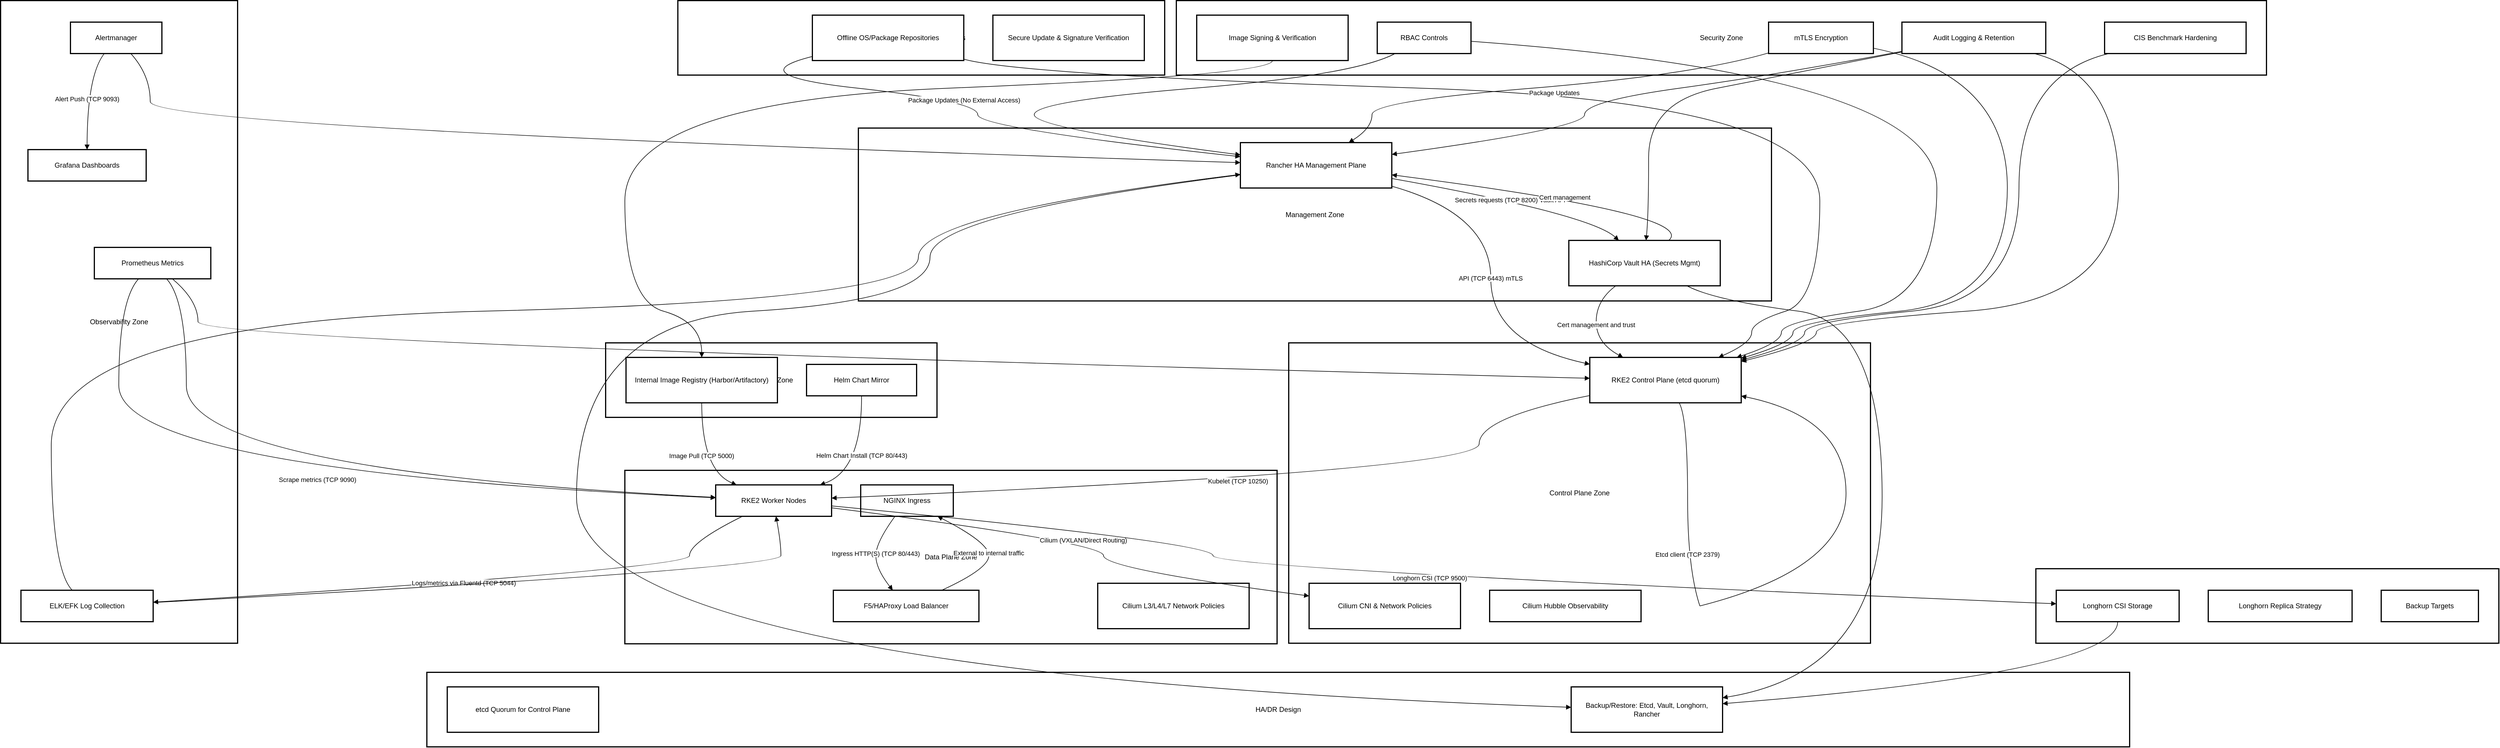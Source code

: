 <mxfile version="28.1.2">
  <diagram name="Page-1" id="zdP23MGmKvoArz4OWBMM">
    <mxGraphModel dx="2246" dy="1654" grid="1" gridSize="10" guides="1" tooltips="1" connect="1" arrows="1" fold="1" page="1" pageScale="1" pageWidth="827" pageHeight="1169" math="0" shadow="0">
      <root>
        <mxCell id="0" />
        <mxCell id="1" parent="0" />
        <mxCell id="EC-11Qngtj6BY5DOfsQv-1" value="HA/DR Design" style="whiteSpace=wrap;strokeWidth=2;" vertex="1" parent="1">
          <mxGeometry x="752" y="1174" width="2924" height="128" as="geometry" />
        </mxCell>
        <mxCell id="EC-11Qngtj6BY5DOfsQv-2" value="Offline External Repositories" style="whiteSpace=wrap;strokeWidth=2;" vertex="1" parent="1">
          <mxGeometry x="1183" y="20" width="836" height="128" as="geometry" />
        </mxCell>
        <mxCell id="EC-11Qngtj6BY5DOfsQv-3" value="Registry Zone" style="whiteSpace=wrap;strokeWidth=2;" vertex="1" parent="1">
          <mxGeometry x="1059" y="608" width="569" height="128" as="geometry" />
        </mxCell>
        <mxCell id="EC-11Qngtj6BY5DOfsQv-4" value="Security Zone" style="whiteSpace=wrap;strokeWidth=2;" vertex="1" parent="1">
          <mxGeometry x="2039" y="20" width="1872" height="128" as="geometry" />
        </mxCell>
        <mxCell id="EC-11Qngtj6BY5DOfsQv-5" value="Observability Zone" style="whiteSpace=wrap;strokeWidth=2;" vertex="1" parent="1">
          <mxGeometry x="20" y="20" width="407" height="1104" as="geometry" />
        </mxCell>
        <mxCell id="EC-11Qngtj6BY5DOfsQv-6" value="Storage Zone" style="whiteSpace=wrap;strokeWidth=2;" vertex="1" parent="1">
          <mxGeometry x="3515" y="996" width="795" height="128" as="geometry" />
        </mxCell>
        <mxCell id="EC-11Qngtj6BY5DOfsQv-7" value="Data Plane Zone" style="whiteSpace=wrap;strokeWidth=2;" vertex="1" parent="1">
          <mxGeometry x="1092" y="827" width="1120" height="298" as="geometry" />
        </mxCell>
        <mxCell id="EC-11Qngtj6BY5DOfsQv-8" value="Control Plane Zone" style="whiteSpace=wrap;strokeWidth=2;" vertex="1" parent="1">
          <mxGeometry x="2232" y="608" width="999" height="516" as="geometry" />
        </mxCell>
        <mxCell id="EC-11Qngtj6BY5DOfsQv-9" value="Management Zone" style="whiteSpace=wrap;strokeWidth=2;" vertex="1" parent="1">
          <mxGeometry x="1493" y="239" width="1568" height="297" as="geometry" />
        </mxCell>
        <mxCell id="EC-11Qngtj6BY5DOfsQv-10" value="Rancher HA Management Plane" style="whiteSpace=wrap;strokeWidth=2;" vertex="1" parent="1">
          <mxGeometry x="2149" y="264" width="260" height="78" as="geometry" />
        </mxCell>
        <mxCell id="EC-11Qngtj6BY5DOfsQv-11" value="HashiCorp Vault HA (Secrets Mgmt)" style="whiteSpace=wrap;strokeWidth=2;" vertex="1" parent="1">
          <mxGeometry x="2713" y="432" width="260" height="78" as="geometry" />
        </mxCell>
        <mxCell id="EC-11Qngtj6BY5DOfsQv-12" value="RKE2 Control Plane (etcd quorum)" style="whiteSpace=wrap;strokeWidth=2;" vertex="1" parent="1">
          <mxGeometry x="2749" y="633" width="260" height="78" as="geometry" />
        </mxCell>
        <mxCell id="EC-11Qngtj6BY5DOfsQv-13" value="Cilium CNI &amp; Network Policies" style="whiteSpace=wrap;strokeWidth=2;" vertex="1" parent="1">
          <mxGeometry x="2267" y="1021" width="260" height="78" as="geometry" />
        </mxCell>
        <mxCell id="EC-11Qngtj6BY5DOfsQv-14" value="Cilium Hubble Observability" style="whiteSpace=wrap;strokeWidth=2;" vertex="1" parent="1">
          <mxGeometry x="2577" y="1033" width="260" height="54" as="geometry" />
        </mxCell>
        <mxCell id="EC-11Qngtj6BY5DOfsQv-15" value="RKE2 Worker Nodes" style="whiteSpace=wrap;strokeWidth=2;" vertex="1" parent="1">
          <mxGeometry x="1248" y="852" width="199" height="54" as="geometry" />
        </mxCell>
        <mxCell id="EC-11Qngtj6BY5DOfsQv-16" value="NGINX Ingress" style="whiteSpace=wrap;strokeWidth=2;" vertex="1" parent="1">
          <mxGeometry x="1497" y="852" width="159" height="54" as="geometry" />
        </mxCell>
        <mxCell id="EC-11Qngtj6BY5DOfsQv-17" value="F5/HAProxy Load Balancer" style="whiteSpace=wrap;strokeWidth=2;" vertex="1" parent="1">
          <mxGeometry x="1450" y="1033" width="250" height="54" as="geometry" />
        </mxCell>
        <mxCell id="EC-11Qngtj6BY5DOfsQv-18" value="Cilium L3/L4/L7 Network Policies" style="whiteSpace=wrap;strokeWidth=2;" vertex="1" parent="1">
          <mxGeometry x="1904" y="1021" width="260" height="78" as="geometry" />
        </mxCell>
        <mxCell id="EC-11Qngtj6BY5DOfsQv-19" value="Longhorn CSI Storage" style="whiteSpace=wrap;strokeWidth=2;" vertex="1" parent="1">
          <mxGeometry x="3550" y="1033" width="211" height="54" as="geometry" />
        </mxCell>
        <mxCell id="EC-11Qngtj6BY5DOfsQv-20" value="Longhorn Replica Strategy" style="whiteSpace=wrap;strokeWidth=2;" vertex="1" parent="1">
          <mxGeometry x="3811" y="1033" width="247" height="54" as="geometry" />
        </mxCell>
        <mxCell id="EC-11Qngtj6BY5DOfsQv-21" value="Backup Targets" style="whiteSpace=wrap;strokeWidth=2;" vertex="1" parent="1">
          <mxGeometry x="4108" y="1033" width="167" height="54" as="geometry" />
        </mxCell>
        <mxCell id="EC-11Qngtj6BY5DOfsQv-22" value="Prometheus Metrics" style="whiteSpace=wrap;strokeWidth=2;" vertex="1" parent="1">
          <mxGeometry x="181" y="444" width="200" height="54" as="geometry" />
        </mxCell>
        <mxCell id="EC-11Qngtj6BY5DOfsQv-23" value="Alertmanager" style="whiteSpace=wrap;strokeWidth=2;" vertex="1" parent="1">
          <mxGeometry x="140" y="57" width="157" height="54" as="geometry" />
        </mxCell>
        <mxCell id="EC-11Qngtj6BY5DOfsQv-24" value="Grafana Dashboards" style="whiteSpace=wrap;strokeWidth=2;" vertex="1" parent="1">
          <mxGeometry x="67" y="276" width="203" height="54" as="geometry" />
        </mxCell>
        <mxCell id="EC-11Qngtj6BY5DOfsQv-25" value="ELK/EFK Log Collection" style="whiteSpace=wrap;strokeWidth=2;" vertex="1" parent="1">
          <mxGeometry x="55" y="1033" width="227" height="54" as="geometry" />
        </mxCell>
        <mxCell id="EC-11Qngtj6BY5DOfsQv-26" value="RBAC Controls" style="whiteSpace=wrap;strokeWidth=2;" vertex="1" parent="1">
          <mxGeometry x="2384" y="57" width="161" height="54" as="geometry" />
        </mxCell>
        <mxCell id="EC-11Qngtj6BY5DOfsQv-27" value="mTLS Encryption" style="whiteSpace=wrap;strokeWidth=2;" vertex="1" parent="1">
          <mxGeometry x="3056" y="57" width="180" height="54" as="geometry" />
        </mxCell>
        <mxCell id="EC-11Qngtj6BY5DOfsQv-28" value="Image Signing &amp; Verification" style="whiteSpace=wrap;strokeWidth=2;" vertex="1" parent="1">
          <mxGeometry x="2074" y="45" width="260" height="78" as="geometry" />
        </mxCell>
        <mxCell id="EC-11Qngtj6BY5DOfsQv-29" value="CIS Benchmark Hardening" style="whiteSpace=wrap;strokeWidth=2;" vertex="1" parent="1">
          <mxGeometry x="3633" y="57" width="243" height="54" as="geometry" />
        </mxCell>
        <mxCell id="EC-11Qngtj6BY5DOfsQv-30" value="Audit Logging &amp; Retention" style="whiteSpace=wrap;strokeWidth=2;" vertex="1" parent="1">
          <mxGeometry x="3285" y="57" width="247" height="54" as="geometry" />
        </mxCell>
        <mxCell id="EC-11Qngtj6BY5DOfsQv-31" value="Internal Image Registry (Harbor/Artifactory)" style="whiteSpace=wrap;strokeWidth=2;" vertex="1" parent="1">
          <mxGeometry x="1094" y="633" width="260" height="78" as="geometry" />
        </mxCell>
        <mxCell id="EC-11Qngtj6BY5DOfsQv-32" value="Helm Chart Mirror" style="whiteSpace=wrap;strokeWidth=2;" vertex="1" parent="1">
          <mxGeometry x="1404" y="645" width="189" height="54" as="geometry" />
        </mxCell>
        <mxCell id="EC-11Qngtj6BY5DOfsQv-33" value="Offline OS/Package Repositories" style="whiteSpace=wrap;strokeWidth=2;" vertex="1" parent="1">
          <mxGeometry x="1414" y="45" width="260" height="78" as="geometry" />
        </mxCell>
        <mxCell id="EC-11Qngtj6BY5DOfsQv-34" value="Secure Update &amp; Signature Verification" style="whiteSpace=wrap;strokeWidth=2;" vertex="1" parent="1">
          <mxGeometry x="1724" y="45" width="260" height="78" as="geometry" />
        </mxCell>
        <mxCell id="EC-11Qngtj6BY5DOfsQv-35" value="etcd Quorum for Control Plane" style="whiteSpace=wrap;strokeWidth=2;" vertex="1" parent="1">
          <mxGeometry x="787" y="1199" width="260" height="78" as="geometry" />
        </mxCell>
        <mxCell id="EC-11Qngtj6BY5DOfsQv-36" value="Backup/Restore: Etcd, Vault, Longhorn, Rancher" style="whiteSpace=wrap;strokeWidth=2;" vertex="1" parent="1">
          <mxGeometry x="2717" y="1199" width="260" height="78" as="geometry" />
        </mxCell>
        <mxCell id="EC-11Qngtj6BY5DOfsQv-37" value="" style="whiteSpace=wrap;strokeWidth=2;" vertex="1" parent="1">
          <mxGeometry x="2917" y="879" as="geometry" />
        </mxCell>
        <mxCell id="EC-11Qngtj6BY5DOfsQv-38" value="" style="whiteSpace=wrap;strokeWidth=2;" vertex="1" parent="1">
          <mxGeometry x="2938" y="1060" as="geometry" />
        </mxCell>
        <mxCell id="EC-11Qngtj6BY5DOfsQv-39" value="API (TCP 6443) mTLS" style="curved=1;startArrow=none;endArrow=block;exitX=1;exitY=0.96;entryX=0;entryY=0.15;rounded=0;" edge="1" parent="1" source="EC-11Qngtj6BY5DOfsQv-10" target="EC-11Qngtj6BY5DOfsQv-12">
          <mxGeometry relative="1" as="geometry">
            <Array as="points">
              <mxPoint x="2579" y="387" />
              <mxPoint x="2579" y="608" />
            </Array>
          </mxGeometry>
        </mxCell>
        <mxCell id="EC-11Qngtj6BY5DOfsQv-40" value="" style="curved=1;startArrow=none;endArrow=none;exitX=0.59;exitY=1;entryX=-Infinity;entryY=-Infinity;rounded=0;" edge="1" parent="1" source="EC-11Qngtj6BY5DOfsQv-12" target="EC-11Qngtj6BY5DOfsQv-37">
          <mxGeometry relative="1" as="geometry">
            <Array as="points">
              <mxPoint x="2917" y="736" />
            </Array>
          </mxGeometry>
        </mxCell>
        <mxCell id="EC-11Qngtj6BY5DOfsQv-41" value="Etcd client (TCP 2379)" style="curved=1;startArrow=none;endArrow=none;exitX=-Infinity;exitY=-Infinity;entryX=Infinity;entryY=Infinity;rounded=0;" edge="1" parent="1" source="EC-11Qngtj6BY5DOfsQv-37" target="EC-11Qngtj6BY5DOfsQv-38">
          <mxGeometry relative="1" as="geometry">
            <Array as="points">
              <mxPoint x="2917" y="996" />
            </Array>
          </mxGeometry>
        </mxCell>
        <mxCell id="EC-11Qngtj6BY5DOfsQv-42" value="" style="curved=1;startArrow=none;endArrow=block;exitX=Infinity;exitY=Infinity;entryX=1;entryY=0.85;rounded=0;" edge="1" parent="1" source="EC-11Qngtj6BY5DOfsQv-38" target="EC-11Qngtj6BY5DOfsQv-12">
          <mxGeometry relative="1" as="geometry">
            <Array as="points">
              <mxPoint x="3189" y="996" />
              <mxPoint x="3189" y="736" />
            </Array>
          </mxGeometry>
        </mxCell>
        <mxCell id="EC-11Qngtj6BY5DOfsQv-43" value="Kubelet (TCP 10250)" style="curved=1;startArrow=none;endArrow=block;exitX=0;exitY=0.84;entryX=1;entryY=0.42;rounded=0;" edge="1" parent="1" source="EC-11Qngtj6BY5DOfsQv-12" target="EC-11Qngtj6BY5DOfsQv-15">
          <mxGeometry relative="1" as="geometry">
            <Array as="points">
              <mxPoint x="2559" y="736" />
              <mxPoint x="2559" y="827" />
            </Array>
          </mxGeometry>
        </mxCell>
        <mxCell id="EC-11Qngtj6BY5DOfsQv-44" value="Cilium (VXLAN/Direct Routing)" style="curved=1;startArrow=none;endArrow=block;exitX=1;exitY=0.73;entryX=0;entryY=0.28;rounded=0;" edge="1" parent="1" source="EC-11Qngtj6BY5DOfsQv-15" target="EC-11Qngtj6BY5DOfsQv-13">
          <mxGeometry relative="1" as="geometry">
            <Array as="points">
              <mxPoint x="1914" y="951" />
              <mxPoint x="1914" y="996" />
            </Array>
          </mxGeometry>
        </mxCell>
        <mxCell id="EC-11Qngtj6BY5DOfsQv-45" value="Longhorn CSI (TCP 9500)" style="curved=1;startArrow=none;endArrow=block;exitX=1;exitY=0.67;entryX=0;entryY=0.43;rounded=0;" edge="1" parent="1" source="EC-11Qngtj6BY5DOfsQv-15" target="EC-11Qngtj6BY5DOfsQv-19">
          <mxGeometry relative="1" as="geometry">
            <Array as="points">
              <mxPoint x="2102" y="951" />
              <mxPoint x="2102" y="996" />
            </Array>
          </mxGeometry>
        </mxCell>
        <mxCell id="EC-11Qngtj6BY5DOfsQv-46" value="Logs/metrics via Fluentd (TCP 5044)" style="curved=1;startArrow=none;endArrow=block;exitX=0.23;exitY=1;entryX=1;entryY=0.38;rounded=0;" edge="1" parent="1" source="EC-11Qngtj6BY5DOfsQv-15" target="EC-11Qngtj6BY5DOfsQv-25">
          <mxGeometry relative="1" as="geometry">
            <Array as="points">
              <mxPoint x="1203" y="951" />
              <mxPoint x="1203" y="996" />
            </Array>
          </mxGeometry>
        </mxCell>
        <mxCell id="EC-11Qngtj6BY5DOfsQv-47" value="Scrape metrics (TCP 9090)" style="curved=1;startArrow=none;endArrow=block;exitX=0.38;exitY=1;entryX=0;entryY=0.41;rounded=0;" edge="1" parent="1" source="EC-11Qngtj6BY5DOfsQv-22" target="EC-11Qngtj6BY5DOfsQv-15">
          <mxGeometry relative="1" as="geometry">
            <Array as="points">
              <mxPoint x="223" y="535" />
              <mxPoint x="223" y="827" />
            </Array>
          </mxGeometry>
        </mxCell>
        <mxCell id="EC-11Qngtj6BY5DOfsQv-48" value="Alert Push (TCP 9093)" style="curved=1;startArrow=none;endArrow=block;exitX=0.37;exitY=1;entryX=0.5;entryY=-0.01;rounded=0;" edge="1" parent="1" source="EC-11Qngtj6BY5DOfsQv-23" target="EC-11Qngtj6BY5DOfsQv-24">
          <mxGeometry relative="1" as="geometry">
            <Array as="points">
              <mxPoint x="169" y="148" />
            </Array>
          </mxGeometry>
        </mxCell>
        <mxCell id="EC-11Qngtj6BY5DOfsQv-49" value="Ingress HTTP(S) (TCP 80/443)" style="curved=1;startArrow=none;endArrow=block;exitX=0.37;exitY=1;entryX=0.41;entryY=0.01;rounded=0;" edge="1" parent="1" source="EC-11Qngtj6BY5DOfsQv-16" target="EC-11Qngtj6BY5DOfsQv-17">
          <mxGeometry relative="1" as="geometry">
            <Array as="points">
              <mxPoint x="1523" y="951" />
              <mxPoint x="1523" y="996" />
            </Array>
          </mxGeometry>
        </mxCell>
        <mxCell id="EC-11Qngtj6BY5DOfsQv-50" value="External to internal traffic" style="curved=1;startArrow=none;endArrow=block;exitX=0.74;exitY=0.01;entryX=0.83;entryY=1;rounded=0;" edge="1" parent="1" source="EC-11Qngtj6BY5DOfsQv-17" target="EC-11Qngtj6BY5DOfsQv-16">
          <mxGeometry relative="1" as="geometry">
            <Array as="points">
              <mxPoint x="1717" y="996" />
              <mxPoint x="1717" y="951" />
            </Array>
          </mxGeometry>
        </mxCell>
        <mxCell id="EC-11Qngtj6BY5DOfsQv-51" value="Secrets requests (TCP 8200) Vault API" style="curved=1;startArrow=none;endArrow=block;exitX=1;exitY=0.79;entryX=0.33;entryY=0;rounded=0;" edge="1" parent="1" source="EC-11Qngtj6BY5DOfsQv-10" target="EC-11Qngtj6BY5DOfsQv-11">
          <mxGeometry relative="1" as="geometry">
            <Array as="points">
              <mxPoint x="2750" y="387" />
            </Array>
          </mxGeometry>
        </mxCell>
        <mxCell id="EC-11Qngtj6BY5DOfsQv-52" value="Cert management and trust" style="curved=1;startArrow=none;endArrow=block;exitX=0.31;exitY=1;entryX=0.22;entryY=0;rounded=0;" edge="1" parent="1" source="EC-11Qngtj6BY5DOfsQv-11" target="EC-11Qngtj6BY5DOfsQv-12">
          <mxGeometry relative="1" as="geometry">
            <Array as="points">
              <mxPoint x="2760" y="535" />
              <mxPoint x="2760" y="608" />
            </Array>
          </mxGeometry>
        </mxCell>
        <mxCell id="EC-11Qngtj6BY5DOfsQv-53" value="Cert management" style="curved=1;startArrow=none;endArrow=block;exitX=0.66;exitY=0;entryX=1;entryY=0.71;rounded=0;" edge="1" parent="1" source="EC-11Qngtj6BY5DOfsQv-11" target="EC-11Qngtj6BY5DOfsQv-10">
          <mxGeometry relative="1" as="geometry">
            <Array as="points">
              <mxPoint x="2936" y="387" />
            </Array>
          </mxGeometry>
        </mxCell>
        <mxCell id="EC-11Qngtj6BY5DOfsQv-54" value="Image Pull (TCP 5000)" style="curved=1;startArrow=none;endArrow=block;exitX=0.5;exitY=1;entryX=0.18;entryY=0;rounded=0;" edge="1" parent="1" source="EC-11Qngtj6BY5DOfsQv-31" target="EC-11Qngtj6BY5DOfsQv-15">
          <mxGeometry relative="1" as="geometry">
            <Array as="points">
              <mxPoint x="1224" y="827" />
            </Array>
          </mxGeometry>
        </mxCell>
        <mxCell id="EC-11Qngtj6BY5DOfsQv-55" value="Helm Chart Install (TCP 80/443)" style="curved=1;startArrow=none;endArrow=block;exitX=0.5;exitY=1;entryX=0.9;entryY=0;rounded=0;" edge="1" parent="1" source="EC-11Qngtj6BY5DOfsQv-32" target="EC-11Qngtj6BY5DOfsQv-15">
          <mxGeometry relative="1" as="geometry">
            <Array as="points">
              <mxPoint x="1499" y="827" />
            </Array>
          </mxGeometry>
        </mxCell>
        <mxCell id="EC-11Qngtj6BY5DOfsQv-56" value="Package Updates (No External Access)" style="curved=1;startArrow=none;endArrow=block;exitX=0;exitY=0.91;entryX=0;entryY=0.31;rounded=0;" edge="1" parent="1" source="EC-11Qngtj6BY5DOfsQv-33" target="EC-11Qngtj6BY5DOfsQv-10">
          <mxGeometry relative="1" as="geometry">
            <Array as="points">
              <mxPoint x="1286" y="148" />
              <mxPoint x="1698" y="193" />
              <mxPoint x="1698" y="239" />
            </Array>
          </mxGeometry>
        </mxCell>
        <mxCell id="EC-11Qngtj6BY5DOfsQv-57" value="Package Updates" style="curved=1;startArrow=none;endArrow=block;exitX=1;exitY=0.97;entryX=0.85;entryY=0;rounded=0;" edge="1" parent="1" source="EC-11Qngtj6BY5DOfsQv-33" target="EC-11Qngtj6BY5DOfsQv-12">
          <mxGeometry relative="1" as="geometry">
            <Array as="points">
              <mxPoint x="1772" y="148" />
              <mxPoint x="3144" y="193" />
              <mxPoint x="3144" y="535" />
              <mxPoint x="3027" y="572" />
              <mxPoint x="3027" y="608" />
            </Array>
          </mxGeometry>
        </mxCell>
        <mxCell id="EC-11Qngtj6BY5DOfsQv-58" value="" style="curved=1;startArrow=none;endArrow=block;exitX=0;exitY=0.71;entryX=0;entryY=0.45;rounded=0;" edge="1" parent="1" source="EC-11Qngtj6BY5DOfsQv-10" target="EC-11Qngtj6BY5DOfsQv-36">
          <mxGeometry relative="1" as="geometry">
            <Array as="points">
              <mxPoint x="1616" y="387" />
              <mxPoint x="1616" y="535" />
              <mxPoint x="1009" y="572" />
              <mxPoint x="1009" y="1174" />
            </Array>
          </mxGeometry>
        </mxCell>
        <mxCell id="EC-11Qngtj6BY5DOfsQv-59" value="" style="curved=1;startArrow=none;endArrow=block;exitX=0.78;exitY=1;entryX=1;entryY=0.24;rounded=0;" edge="1" parent="1" source="EC-11Qngtj6BY5DOfsQv-11" target="EC-11Qngtj6BY5DOfsQv-36">
          <mxGeometry relative="1" as="geometry">
            <Array as="points">
              <mxPoint x="2963" y="535" />
              <mxPoint x="3251" y="572" />
              <mxPoint x="3251" y="1174" />
            </Array>
          </mxGeometry>
        </mxCell>
        <mxCell id="EC-11Qngtj6BY5DOfsQv-60" value="" style="curved=1;startArrow=none;endArrow=block;exitX=0.5;exitY=1.01;entryX=1;entryY=0.37;rounded=0;" edge="1" parent="1" source="EC-11Qngtj6BY5DOfsQv-19" target="EC-11Qngtj6BY5DOfsQv-36">
          <mxGeometry relative="1" as="geometry">
            <Array as="points">
              <mxPoint x="3656" y="1174" />
            </Array>
          </mxGeometry>
        </mxCell>
        <mxCell id="EC-11Qngtj6BY5DOfsQv-61" value="" style="curved=1;startArrow=none;endArrow=block;exitX=0.19;exitY=1;entryX=0;entryY=0.27;rounded=0;" edge="1" parent="1" source="EC-11Qngtj6BY5DOfsQv-26" target="EC-11Qngtj6BY5DOfsQv-10">
          <mxGeometry relative="1" as="geometry">
            <Array as="points">
              <mxPoint x="2345" y="148" />
              <mxPoint x="1795" y="193" />
              <mxPoint x="1795" y="239" />
            </Array>
          </mxGeometry>
        </mxCell>
        <mxCell id="EC-11Qngtj6BY5DOfsQv-62" value="" style="curved=1;startArrow=none;endArrow=block;exitX=1;exitY=0.61;entryX=0.97;entryY=0;rounded=0;" edge="1" parent="1" source="EC-11Qngtj6BY5DOfsQv-26" target="EC-11Qngtj6BY5DOfsQv-12">
          <mxGeometry relative="1" as="geometry">
            <Array as="points">
              <mxPoint x="3345" y="148" />
              <mxPoint x="3345" y="535" />
              <mxPoint x="3078" y="572" />
              <mxPoint x="3078" y="608" />
            </Array>
          </mxGeometry>
        </mxCell>
        <mxCell id="EC-11Qngtj6BY5DOfsQv-63" value="" style="curved=1;startArrow=none;endArrow=block;exitX=1;exitY=0.83;entryX=1;entryY=0.02;rounded=0;" edge="1" parent="1" source="EC-11Qngtj6BY5DOfsQv-27" target="EC-11Qngtj6BY5DOfsQv-12">
          <mxGeometry relative="1" as="geometry">
            <Array as="points">
              <mxPoint x="3466" y="148" />
              <mxPoint x="3466" y="535" />
              <mxPoint x="3098" y="572" />
              <mxPoint x="3098" y="608" />
            </Array>
          </mxGeometry>
        </mxCell>
        <mxCell id="EC-11Qngtj6BY5DOfsQv-64" value="" style="curved=1;startArrow=none;endArrow=block;exitX=0;exitY=0.98;entryX=0.72;entryY=-0.01;rounded=0;" edge="1" parent="1" source="EC-11Qngtj6BY5DOfsQv-27" target="EC-11Qngtj6BY5DOfsQv-10">
          <mxGeometry relative="1" as="geometry">
            <Array as="points">
              <mxPoint x="2925" y="148" />
              <mxPoint x="2375" y="193" />
              <mxPoint x="2375" y="239" />
            </Array>
          </mxGeometry>
        </mxCell>
        <mxCell id="EC-11Qngtj6BY5DOfsQv-65" value="" style="curved=1;startArrow=none;endArrow=block;exitX=0.5;exitY=1;entryX=0.5;entryY=0;rounded=0;" edge="1" parent="1" source="EC-11Qngtj6BY5DOfsQv-28" target="EC-11Qngtj6BY5DOfsQv-31">
          <mxGeometry relative="1" as="geometry">
            <Array as="points">
              <mxPoint x="2204" y="148" />
              <mxPoint x="1092" y="193" />
              <mxPoint x="1092" y="535" />
              <mxPoint x="1224" y="572" />
            </Array>
          </mxGeometry>
        </mxCell>
        <mxCell id="EC-11Qngtj6BY5DOfsQv-66" value="" style="curved=1;startArrow=none;endArrow=block;exitX=0.03;exitY=1;entryX=1;entryY=0.06;rounded=0;" edge="1" parent="1" source="EC-11Qngtj6BY5DOfsQv-29" target="EC-11Qngtj6BY5DOfsQv-12">
          <mxGeometry relative="1" as="geometry">
            <Array as="points">
              <mxPoint x="3486" y="148" />
              <mxPoint x="3486" y="535" />
              <mxPoint x="3118" y="572" />
              <mxPoint x="3118" y="608" />
            </Array>
          </mxGeometry>
        </mxCell>
        <mxCell id="EC-11Qngtj6BY5DOfsQv-67" value="" style="curved=1;startArrow=none;endArrow=block;exitX=0;exitY=0.93;entryX=1;entryY=0.26;rounded=0;" edge="1" parent="1" source="EC-11Qngtj6BY5DOfsQv-30" target="EC-11Qngtj6BY5DOfsQv-10">
          <mxGeometry relative="1" as="geometry">
            <Array as="points">
              <mxPoint x="3066" y="148" />
              <mxPoint x="2740" y="193" />
              <mxPoint x="2740" y="239" />
            </Array>
          </mxGeometry>
        </mxCell>
        <mxCell id="EC-11Qngtj6BY5DOfsQv-68" value="" style="curved=1;startArrow=none;endArrow=block;exitX=0.92;exitY=1;entryX=1;entryY=0.09;rounded=0;" edge="1" parent="1" source="EC-11Qngtj6BY5DOfsQv-30" target="EC-11Qngtj6BY5DOfsQv-12">
          <mxGeometry relative="1" as="geometry">
            <Array as="points">
              <mxPoint x="3657" y="148" />
              <mxPoint x="3657" y="535" />
              <mxPoint x="3138" y="572" />
              <mxPoint x="3138" y="608" />
            </Array>
          </mxGeometry>
        </mxCell>
        <mxCell id="EC-11Qngtj6BY5DOfsQv-69" value="" style="curved=1;startArrow=none;endArrow=block;exitX=0;exitY=0.95;entryX=0.51;entryY=0;rounded=0;" edge="1" parent="1" source="EC-11Qngtj6BY5DOfsQv-30" target="EC-11Qngtj6BY5DOfsQv-11">
          <mxGeometry relative="1" as="geometry">
            <Array as="points">
              <mxPoint x="3086" y="148" />
              <mxPoint x="2850" y="193" />
              <mxPoint x="2850" y="387" />
            </Array>
          </mxGeometry>
        </mxCell>
        <mxCell id="EC-11Qngtj6BY5DOfsQv-70" value="" style="curved=1;startArrow=none;endArrow=block;exitX=0.39;exitY=0.01;entryX=0;entryY=0.7;rounded=0;" edge="1" parent="1" source="EC-11Qngtj6BY5DOfsQv-25" target="EC-11Qngtj6BY5DOfsQv-10">
          <mxGeometry relative="1" as="geometry">
            <Array as="points">
              <mxPoint x="107" y="996" />
              <mxPoint x="107" y="572" />
              <mxPoint x="1596" y="535" />
              <mxPoint x="1596" y="387" />
            </Array>
          </mxGeometry>
        </mxCell>
        <mxCell id="EC-11Qngtj6BY5DOfsQv-71" value="" style="curved=1;startArrow=none;endArrow=block;exitX=1;exitY=0.39;entryX=0.52;entryY=1;rounded=0;" edge="1" parent="1" source="EC-11Qngtj6BY5DOfsQv-25" target="EC-11Qngtj6BY5DOfsQv-15">
          <mxGeometry relative="1" as="geometry">
            <Array as="points">
              <mxPoint x="1360" y="996" />
              <mxPoint x="1360" y="951" />
            </Array>
          </mxGeometry>
        </mxCell>
        <mxCell id="EC-11Qngtj6BY5DOfsQv-72" value="" style="curved=1;startArrow=none;endArrow=block;exitX=0.67;exitY=1;entryX=0;entryY=0.46;rounded=0;" edge="1" parent="1" source="EC-11Qngtj6BY5DOfsQv-22" target="EC-11Qngtj6BY5DOfsQv-12">
          <mxGeometry relative="1" as="geometry">
            <Array as="points">
              <mxPoint x="359" y="535" />
              <mxPoint x="359" y="608" />
            </Array>
          </mxGeometry>
        </mxCell>
        <mxCell id="EC-11Qngtj6BY5DOfsQv-73" value="" style="curved=1;startArrow=none;endArrow=block;exitX=0.62;exitY=1;entryX=0;entryY=0.4;rounded=0;" edge="1" parent="1" source="EC-11Qngtj6BY5DOfsQv-22" target="EC-11Qngtj6BY5DOfsQv-15">
          <mxGeometry relative="1" as="geometry">
            <Array as="points">
              <mxPoint x="339" y="535" />
              <mxPoint x="339" y="827" />
            </Array>
          </mxGeometry>
        </mxCell>
        <mxCell id="EC-11Qngtj6BY5DOfsQv-74" value="" style="curved=1;startArrow=none;endArrow=block;exitX=0.66;exitY=1;entryX=0;entryY=0.44;rounded=0;" edge="1" parent="1" source="EC-11Qngtj6BY5DOfsQv-23" target="EC-11Qngtj6BY5DOfsQv-10">
          <mxGeometry relative="1" as="geometry">
            <Array as="points">
              <mxPoint x="277" y="148" />
              <mxPoint x="277" y="239" />
            </Array>
          </mxGeometry>
        </mxCell>
      </root>
    </mxGraphModel>
  </diagram>
</mxfile>
